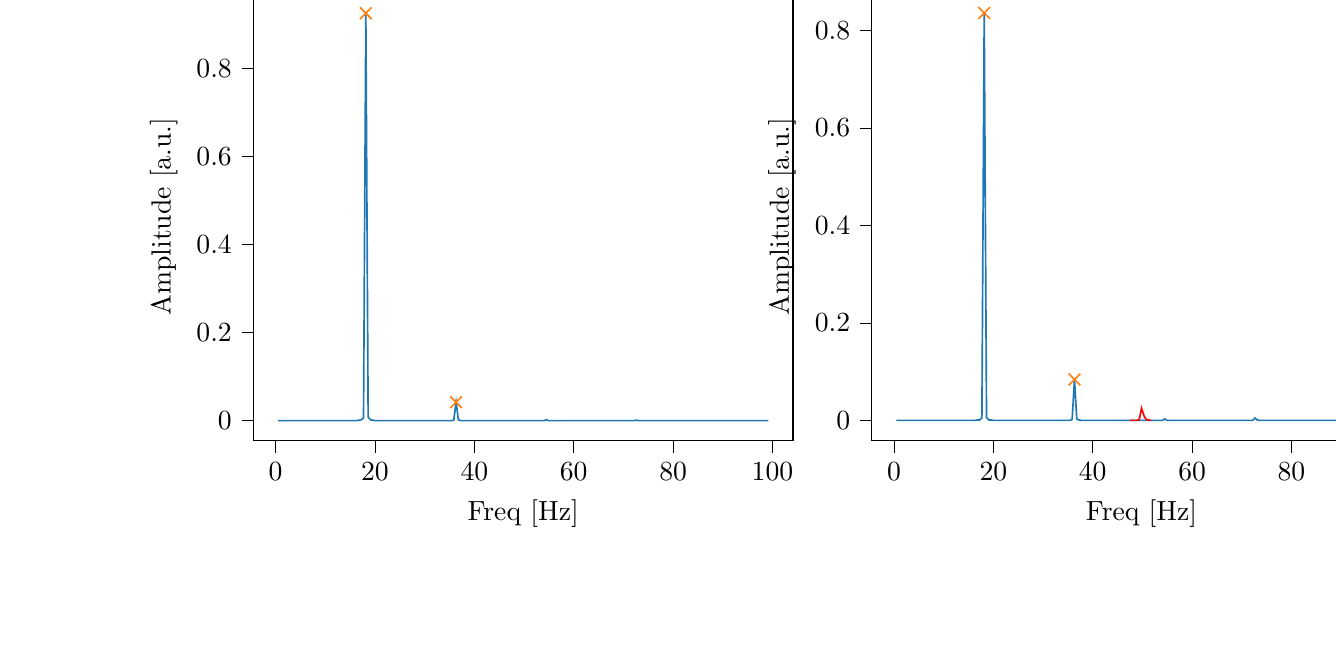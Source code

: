 % This file was created with tikzplotlib v0.10.1.
\begin{tikzpicture}

\definecolor{darkgray176}{RGB}{176,176,176}
\definecolor{darkorange25512714}{RGB}{255,127,14}
\definecolor{steelblue31119180}{RGB}{31,119,180}

\begin{groupplot}[group style={group size=2 by 1}]
\nextgroupplot[
tick align=outside,
tick pos=left,
title={Input pressure Fourier transform},
x grid style={darkgray176},
xlabel={Freq [Hz]},
xmin=-4.471, xmax=104.128,
xtick style={color=black},
y grid style={darkgray176},
ylabel={Amplitude [a.u.]},
ymin=-0.046, ymax=0.973,
ytick style={color=black}
]
\addplot [semithick, steelblue31119180]
table {%
0.466 2.412e-05
0.931 1.445e-05
1.397 1.511e-05
1.863 1.553e-05
2.328 1.499e-05
2.794 1.669e-05
3.26 1.654e-05
3.726 1.572e-05
4.191 1.83e-05
4.657 1.8e-05
5.123 1.695e-05
5.588 1.631e-05
6.054 1.826e-05
6.52 2.024e-05
6.985 1.801e-05
7.451 1.928e-05
7.917 2.221e-05
8.382 2.219e-05
8.848 2.287e-05
9.314 2.629e-05
9.779 2.943e-05
10.245 3.368e-05
10.711 3.316e-05
11.177 4.215e-05
11.642 4.011e-05
12.108 4.849e-05
12.574 4.878e-05
13.039 5.818e-05
13.505 7.842e-05
13.971 9.42e-05
14.436 0.0
14.902 0.0
15.368 0.0
15.833 0.0
16.299 0.0
16.765 0.001
17.231 0.002
17.696 0.006
18.162 0.926
18.628 0.008
19.093 0.002
19.559 0.001
20.025 0.0
20.49 0.0
20.956 0.0
21.422 0.0
21.887 9.377e-05
22.353 7.738e-05
22.819 6.287e-05
23.284 4.574e-05
23.75 4.276e-05
24.216 3.809e-05
24.682 3.567e-05
25.147 3.036e-05
25.613 2.376e-05
26.079 2.412e-05
26.544 2.121e-05
27.01 1.981e-05
27.476 2.031e-05
27.941 1.704e-05
28.407 1.552e-05
28.873 1.638e-05
29.338 1.7e-05
29.804 1.788e-05
30.27 1.75e-05
30.736 1.74e-05
31.201 1.745e-05
31.667 2.056e-05
32.133 2.541e-05
32.598 2.707e-05
33.064 3.31e-05
33.53 3.99e-05
33.995 5.684e-05
34.461 8.022e-05
34.927 0.0
35.392 0.0
35.858 0.001
36.324 0.042
36.789 0.002
37.255 0.0
37.721 0.0
38.187 7.542e-05
38.652 4.598e-05
39.118 3.214e-05
39.584 2.281e-05
40.049 1.655e-05
40.515 1.376e-05
40.981 1.104e-05
41.446 9.686e-06
41.912 8.56e-06
42.378 8.369e-06
42.843 6.173e-06
43.309 5.364e-06
43.775 4.518e-06
44.241 4.422e-06
44.706 3.515e-06
45.172 4.286e-06
45.638 4.36e-06
46.103 4.16e-06
46.569 3.848e-06
47.035 3.068e-06
47.5 3.324e-06
47.966 3.442e-06
48.432 3.711e-06
48.897 3.717e-06
49.363 3.102e-06
49.829 4.434e-06
50.294 4.406e-06
50.76 4.292e-06
51.226 5.432e-06
51.692 6.213e-06
52.157 8.547e-06
52.623 1.097e-05
53.089 1.667e-05
53.554 3.728e-05
54.02 0.0
54.486 0.002
54.951 0.0
55.417 3.945e-05
55.883 1.246e-05
56.348 6.625e-06
56.814 3.798e-06
57.28 2.469e-06
57.746 1.914e-06
58.211 1.033e-06
58.677 1.065e-06
59.143 8.518e-07
59.608 5.724e-07
60.074 5.889e-07
60.54 7.658e-07
61.005 4.031e-07
61.471 3.789e-07
61.937 2.199e-07
62.402 5.422e-07
62.868 3.053e-07
63.334 3.129e-07
63.799 2.858e-07
64.265 2.296e-07
64.731 2.513e-07
65.197 6.543e-07
65.662 2.338e-07
66.128 5.461e-07
66.594 6.325e-07
67.059 4.333e-07
67.525 6.806e-07
67.991 8.493e-07
68.456 8.808e-07
68.922 1.02e-06
69.388 1.278e-06
69.853 1.824e-06
70.319 2.59e-06
70.785 4.252e-06
71.251 7.003e-06
71.716 1.851e-05
72.182 5.605e-05
72.648 0.001
73.113 0.0
73.579 3.607e-05
74.045 1.254e-05
74.51 8.434e-06
74.976 5.59e-06
75.442 3.724e-06
75.907 2.865e-06
76.373 2.306e-06
76.839 1.808e-06
77.304 1.676e-06
77.77 1.128e-06
78.236 1.16e-06
78.702 1.241e-06
79.167 1.141e-06
79.633 9.464e-07
80.099 7.973e-07
80.564 9.055e-07
81.03 8.392e-07
81.496 6.853e-07
81.961 8.942e-07
82.427 4.481e-07
82.893 4.778e-07
83.358 4.673e-07
83.824 4.939e-07
84.29 6.145e-07
84.756 7.137e-07
85.221 6.62e-07
85.687 5.558e-07
86.153 7.536e-07
86.618 6.875e-07
87.084 6.933e-07
87.55 8.369e-07
88.015 8.449e-07
88.481 1.186e-06
88.947 1.449e-06
89.412 1.891e-06
89.878 4.595e-06
90.344 1.105e-05
90.809 0.0
91.275 5.225e-05
91.741 6.161e-06
92.207 1.979e-06
92.672 9.391e-07
93.138 8.715e-07
93.604 2.769e-07
94.069 4.688e-07
94.535 3.207e-07
95.001 1.737e-07
95.466 3.121e-07
95.932 2.234e-07
96.398 1.145e-07
96.863 2.718e-07
97.329 1.776e-07
97.795 1.357e-07
98.261 1.834e-07
98.726 1.252e-07
99.192 1.463e-07
};
\addplot [semithick, darkorange25512714, mark=x, mark size=3, mark options={solid}, only marks]
table {%
18.162 0.926
36.324 0.042
};

\nextgroupplot[
tick align=outside,
tick pos=left,
title={Piezo voltage Fourier transform},
x grid style={darkgray176},
xlabel={Freq [Hz]},
xmin=-4.471, xmax=104.128,
xtick style={color=black},
y grid style={darkgray176},
ylabel={Amplitude [a.u.]},
ymin=-0.042, ymax=0.878,
ytick style={color=black}
]
\addplot [semithick, steelblue31119180]
table {%
0.466 2.433e-05
0.931 1.505e-05
1.397 1.471e-05
1.863 1.89e-05
2.328 1.306e-05
2.794 1.711e-05
3.26 1.701e-05
3.726 1.556e-05
4.191 1.706e-05
4.657 1.617e-05
5.123 1.518e-05
5.588 1.462e-05
6.054 1.979e-05
6.52 1.583e-05
6.985 2.3e-05
7.451 2.058e-05
7.917 1.984e-05
8.382 2.543e-05
8.848 2.56e-05
9.314 3.133e-05
9.779 2.811e-05
10.245 2.916e-05
10.711 3.76e-05
11.177 4.612e-05
11.642 3.854e-05
12.108 4.944e-05
12.574 5.063e-05
13.039 6.537e-05
13.505 6.762e-05
13.971 9.397e-05
14.436 0.0
14.902 0.0
15.368 0.0
15.833 0.0
16.299 0.0
16.765 0.001
17.231 0.001
17.696 0.005
18.162 0.836
18.628 0.006
19.093 0.001
19.559 0.001
20.025 0.0
20.49 0.0
20.956 0.0
21.422 6.85e-05
21.887 5.146e-05
22.353 3.955e-05
22.819 2.411e-05
23.284 1.852e-05
23.75 1.532e-05
24.216 1.464e-05
24.682 9.362e-06
25.147 6.49e-06
25.613 3.809e-06
26.079 3.349e-06
26.544 2.773e-06
27.01 2.266e-06
27.476 2.737e-06
27.941 1.858e-06
28.407 1.795e-06
28.873 3.288e-06
29.338 3.341e-06
29.804 3.302e-06
30.27 7.349e-06
30.736 7.779e-06
31.201 9.453e-06
31.667 1.094e-05
32.133 1.751e-05
32.598 2.725e-05
33.064 3.3e-05
33.53 4.988e-05
33.995 7.965e-05
34.461 0.0
34.927 0.0
35.392 0.0
35.858 0.002
36.324 0.084
36.789 0.003
37.255 0.001
37.721 0.0
38.187 0.0
38.652 8.796e-05
39.118 5.215e-05
39.584 3.339e-05
40.049 2.642e-05
40.515 1.959e-05
40.981 1.27e-05
41.446 8.106e-06
41.912 7.477e-06
42.378 4.952e-06
42.843 3.133e-06
43.309 9.197e-07
43.775 1.883e-06
44.241 8.276e-07
44.706 2.272e-06
45.172 4.019e-06
45.638 5.244e-06
46.103 1.115e-05
46.569 1.977e-05
47.035 3.141e-05
52.157 0.0
52.623 0.0
53.089 0.0
53.554 0.0
54.02 0.0
54.486 0.003
54.951 0.0
55.417 7.862e-05
55.883 5.663e-05
56.348 4.965e-05
56.814 4.422e-05
57.28 4.161e-05
57.746 4.089e-05
58.211 3.424e-05
58.677 3.444e-05
59.143 3.213e-05
59.608 2.846e-05
60.074 3.044e-05
60.54 2.758e-05
61.005 2.753e-05
61.471 2.612e-05
61.937 2.598e-05
62.402 2.293e-05
62.868 2.369e-05
63.334 2.238e-05
63.799 2.37e-05
64.265 2.442e-05
64.731 2.246e-05
65.197 2.25e-05
65.662 2.328e-05
66.128 2.553e-05
66.594 2.481e-05
67.059 2.559e-05
67.525 2.588e-05
67.991 2.951e-05
68.456 2.561e-05
68.922 2.915e-05
69.388 3.425e-05
69.853 4.139e-05
70.319 4.902e-05
70.785 6.208e-05
71.251 8.987e-05
71.716 0.0
72.182 0.0
72.648 0.005
73.113 0.001
73.579 0.0
74.045 3.475e-05
74.51 1.322e-05
74.976 6.866e-06
75.442 3.728e-06
75.907 2.457e-06
76.373 9.72e-07
76.839 1.223e-06
77.304 5.882e-07
77.77 1.089e-06
78.236 8.93e-07
78.702 1.435e-06
79.167 1.597e-06
79.633 1.486e-06
80.099 2.101e-06
80.564 1.25e-06
81.03 1.835e-06
81.496 2.255e-06
81.961 2.34e-06
82.427 2.37e-06
82.893 2.252e-06
83.358 2.739e-06
83.824 1.91e-06
84.29 3.454e-06
84.756 3.356e-06
85.221 3.264e-06
85.687 3.411e-06
86.153 4.521e-06
86.618 4.218e-06
87.084 5.493e-06
87.55 5.523e-06
88.015 7.264e-06
88.481 9.635e-06
88.947 1.119e-05
89.412 1.736e-05
89.878 3.147e-05
90.344 7.745e-05
90.809 0.001
91.275 0.0
91.741 3.264e-05
92.207 8.532e-06
92.672 3.328e-06
93.138 1.922e-06
93.604 4.976e-07
94.069 5.053e-07
94.535 1.223e-07
95.001 2.094e-08
95.466 9.228e-08
95.932 2.285e-08
96.398 5.26e-09
96.863 4.389e-09
97.329 4.493e-08
97.795 3.835e-08
98.261 2.158e-07
98.726 1.397e-07
99.192 1.64e-07
};
\addplot [semithick, red]
table {%
47.5 5.632e-05
47.966 0.0
48.432 0.0
48.897 0.0
49.363 0.002
49.829 0.025
50.294 0.01
50.76 0.002
51.226 0.001
51.692 0.0
};
\addplot [semithick, darkorange25512714, mark=x, mark size=3, mark options={solid}, only marks]
table {%
18.162 0.836
36.324 0.084
};
\end{groupplot}

\end{tikzpicture}
